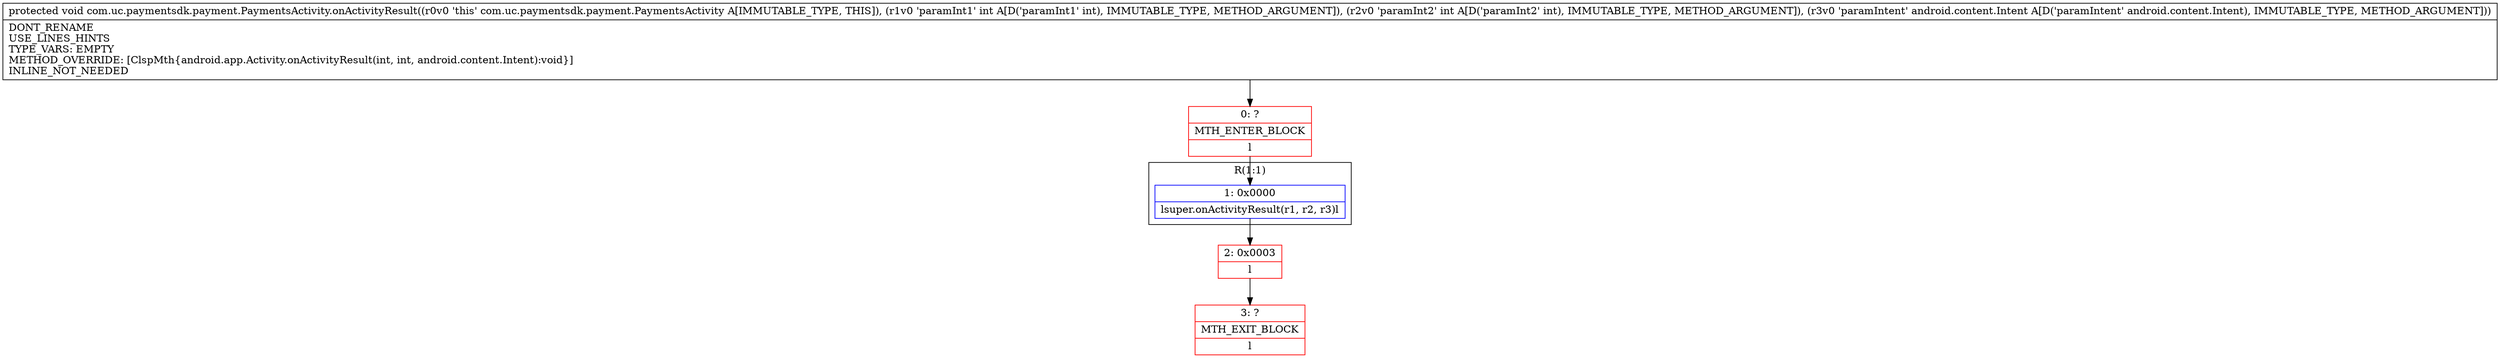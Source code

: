 digraph "CFG forcom.uc.paymentsdk.payment.PaymentsActivity.onActivityResult(IILandroid\/content\/Intent;)V" {
subgraph cluster_Region_1404050091 {
label = "R(1:1)";
node [shape=record,color=blue];
Node_1 [shape=record,label="{1\:\ 0x0000|lsuper.onActivityResult(r1, r2, r3)l}"];
}
Node_0 [shape=record,color=red,label="{0\:\ ?|MTH_ENTER_BLOCK\l|l}"];
Node_2 [shape=record,color=red,label="{2\:\ 0x0003|l}"];
Node_3 [shape=record,color=red,label="{3\:\ ?|MTH_EXIT_BLOCK\l|l}"];
MethodNode[shape=record,label="{protected void com.uc.paymentsdk.payment.PaymentsActivity.onActivityResult((r0v0 'this' com.uc.paymentsdk.payment.PaymentsActivity A[IMMUTABLE_TYPE, THIS]), (r1v0 'paramInt1' int A[D('paramInt1' int), IMMUTABLE_TYPE, METHOD_ARGUMENT]), (r2v0 'paramInt2' int A[D('paramInt2' int), IMMUTABLE_TYPE, METHOD_ARGUMENT]), (r3v0 'paramIntent' android.content.Intent A[D('paramIntent' android.content.Intent), IMMUTABLE_TYPE, METHOD_ARGUMENT]))  | DONT_RENAME\lUSE_LINES_HINTS\lTYPE_VARS: EMPTY\lMETHOD_OVERRIDE: [ClspMth\{android.app.Activity.onActivityResult(int, int, android.content.Intent):void\}]\lINLINE_NOT_NEEDED\l}"];
MethodNode -> Node_0;
Node_1 -> Node_2;
Node_0 -> Node_1;
Node_2 -> Node_3;
}

